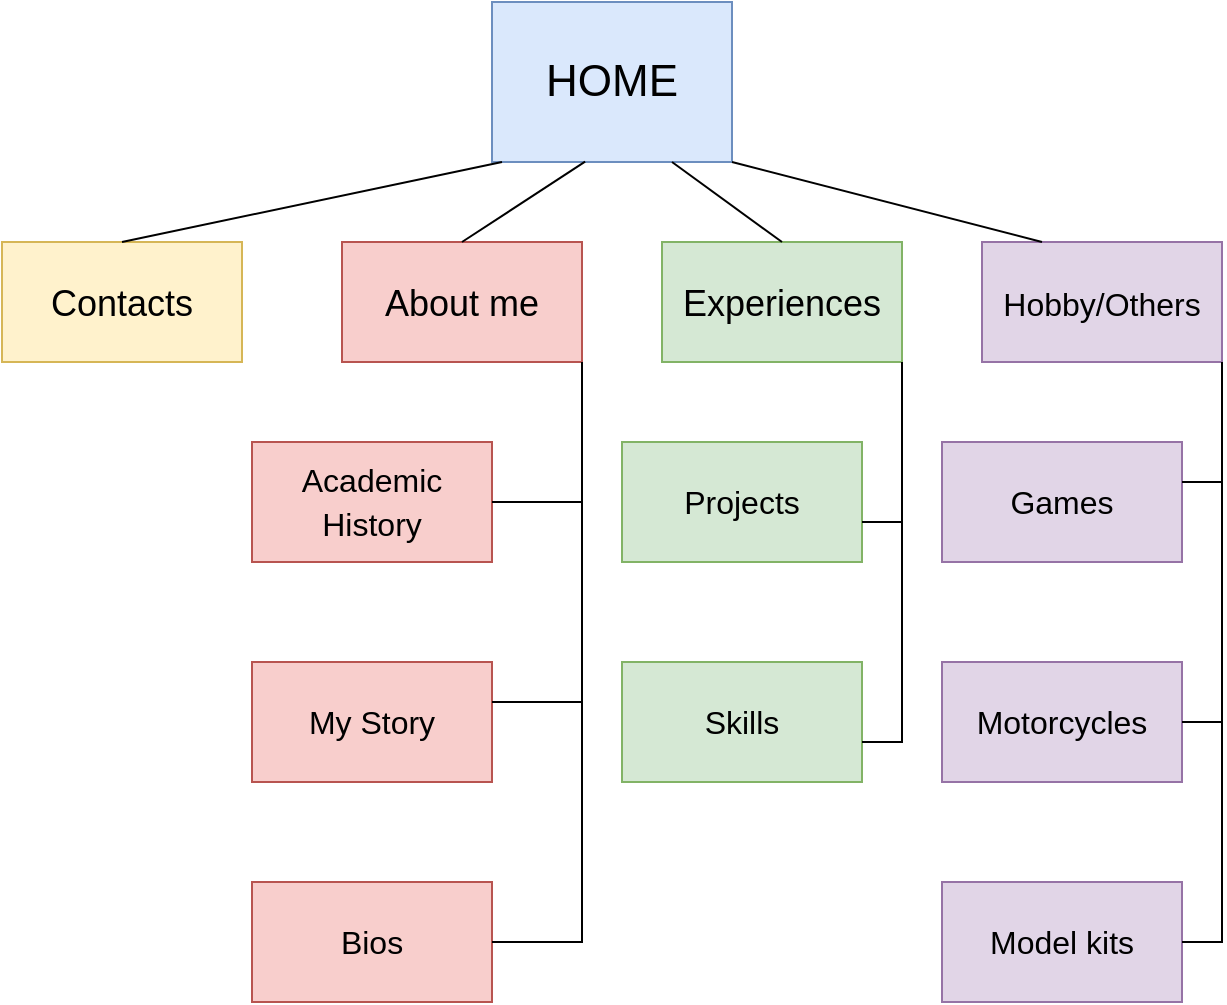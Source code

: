<mxfile version="20.8.13" type="github">
  <diagram name="Page-1" id="8gKobJmWuqOXtgwt1NIE">
    <mxGraphModel dx="875" dy="451" grid="1" gridSize="10" guides="1" tooltips="1" connect="1" arrows="1" fold="1" page="1" pageScale="1" pageWidth="850" pageHeight="1100" math="0" shadow="0">
      <root>
        <mxCell id="0" />
        <mxCell id="1" parent="0" />
        <mxCell id="wgcAn_9qfWGAaCR4Yql9-1" value="&lt;font style=&quot;font-size: 22px;&quot;&gt;HOME&lt;/font&gt;" style="rounded=0;whiteSpace=wrap;html=1;fillColor=#dae8fc;strokeColor=#6c8ebf;" parent="1" vertex="1">
          <mxGeometry x="365" y="30" width="120" height="80" as="geometry" />
        </mxCell>
        <mxCell id="wgcAn_9qfWGAaCR4Yql9-2" value="&lt;font style=&quot;font-size: 18px;&quot;&gt;Contacts&lt;/font&gt;" style="rounded=0;whiteSpace=wrap;html=1;fontSize=22;fillColor=#fff2cc;strokeColor=#d6b656;" parent="1" vertex="1">
          <mxGeometry x="120" y="150" width="120" height="60" as="geometry" />
        </mxCell>
        <mxCell id="wgcAn_9qfWGAaCR4Yql9-3" value="&lt;font style=&quot;font-size: 18px;&quot;&gt;About me&lt;/font&gt;" style="rounded=0;whiteSpace=wrap;html=1;fontSize=22;fillColor=#f8cecc;strokeColor=#b85450;" parent="1" vertex="1">
          <mxGeometry x="290" y="150" width="120" height="60" as="geometry" />
        </mxCell>
        <mxCell id="wgcAn_9qfWGAaCR4Yql9-4" value="&lt;span style=&quot;font-size: 18px;&quot;&gt;Experiences&lt;/span&gt;" style="rounded=0;whiteSpace=wrap;html=1;fontSize=22;fillColor=#d5e8d4;strokeColor=#82b366;" parent="1" vertex="1">
          <mxGeometry x="450" y="150" width="120" height="60" as="geometry" />
        </mxCell>
        <mxCell id="wgcAn_9qfWGAaCR4Yql9-5" value="&lt;font style=&quot;font-size: 16px;&quot;&gt;Hobby/Others&lt;/font&gt;" style="rounded=0;whiteSpace=wrap;html=1;fontSize=22;fillColor=#e1d5e7;strokeColor=#9673a6;" parent="1" vertex="1">
          <mxGeometry x="610" y="150" width="120" height="60" as="geometry" />
        </mxCell>
        <mxCell id="wgcAn_9qfWGAaCR4Yql9-9" value="" style="endArrow=none;html=1;rounded=0;fontSize=18;exitX=0.5;exitY=0;exitDx=0;exitDy=0;" parent="1" source="wgcAn_9qfWGAaCR4Yql9-2" edge="1">
          <mxGeometry width="50" height="50" relative="1" as="geometry">
            <mxPoint x="400" y="140" as="sourcePoint" />
            <mxPoint x="370" y="110" as="targetPoint" />
          </mxGeometry>
        </mxCell>
        <mxCell id="wgcAn_9qfWGAaCR4Yql9-10" value="" style="endArrow=none;html=1;rounded=0;fontSize=18;exitX=0.5;exitY=0;exitDx=0;exitDy=0;entryX=0.388;entryY=0.998;entryDx=0;entryDy=0;entryPerimeter=0;" parent="1" source="wgcAn_9qfWGAaCR4Yql9-3" target="wgcAn_9qfWGAaCR4Yql9-1" edge="1">
          <mxGeometry width="50" height="50" relative="1" as="geometry">
            <mxPoint x="400" y="140" as="sourcePoint" />
            <mxPoint x="450" y="90" as="targetPoint" />
            <Array as="points" />
          </mxGeometry>
        </mxCell>
        <mxCell id="wgcAn_9qfWGAaCR4Yql9-11" value="" style="endArrow=none;html=1;rounded=0;fontSize=18;entryX=0.75;entryY=1;entryDx=0;entryDy=0;exitX=0.5;exitY=0;exitDx=0;exitDy=0;" parent="1" source="wgcAn_9qfWGAaCR4Yql9-4" target="wgcAn_9qfWGAaCR4Yql9-1" edge="1">
          <mxGeometry width="50" height="50" relative="1" as="geometry">
            <mxPoint x="410" y="180" as="sourcePoint" />
            <mxPoint x="460" y="130" as="targetPoint" />
          </mxGeometry>
        </mxCell>
        <mxCell id="wgcAn_9qfWGAaCR4Yql9-12" value="" style="endArrow=none;html=1;rounded=0;fontSize=18;entryX=1;entryY=1;entryDx=0;entryDy=0;exitX=0.25;exitY=0;exitDx=0;exitDy=0;" parent="1" source="wgcAn_9qfWGAaCR4Yql9-5" target="wgcAn_9qfWGAaCR4Yql9-1" edge="1">
          <mxGeometry width="50" height="50" relative="1" as="geometry">
            <mxPoint x="410" y="180" as="sourcePoint" />
            <mxPoint x="460" y="130" as="targetPoint" />
          </mxGeometry>
        </mxCell>
        <mxCell id="wgcAn_9qfWGAaCR4Yql9-13" value="&lt;font style=&quot;font-size: 16px;&quot;&gt;Academic History&lt;/font&gt;" style="rounded=0;whiteSpace=wrap;html=1;fontSize=18;fillColor=#f8cecc;strokeColor=#b85450;" parent="1" vertex="1">
          <mxGeometry x="245" y="250" width="120" height="60" as="geometry" />
        </mxCell>
        <mxCell id="wgcAn_9qfWGAaCR4Yql9-14" value="&lt;font style=&quot;font-size: 16px;&quot;&gt;Projects&lt;/font&gt;" style="rounded=0;whiteSpace=wrap;html=1;fontSize=18;fillColor=#d5e8d4;strokeColor=#82b366;" parent="1" vertex="1">
          <mxGeometry x="430" y="250" width="120" height="60" as="geometry" />
        </mxCell>
        <mxCell id="wgcAn_9qfWGAaCR4Yql9-15" value="&lt;font style=&quot;font-size: 16px;&quot;&gt;My Story&lt;/font&gt;" style="rounded=0;whiteSpace=wrap;html=1;fontSize=18;fillColor=#f8cecc;strokeColor=#b85450;" parent="1" vertex="1">
          <mxGeometry x="245" y="360" width="120" height="60" as="geometry" />
        </mxCell>
        <mxCell id="wgcAn_9qfWGAaCR4Yql9-16" value="&lt;font style=&quot;font-size: 16px;&quot;&gt;Games&lt;/font&gt;" style="rounded=0;whiteSpace=wrap;html=1;fontSize=18;fillColor=#e1d5e7;strokeColor=#9673a6;" parent="1" vertex="1">
          <mxGeometry x="590" y="250" width="120" height="60" as="geometry" />
        </mxCell>
        <mxCell id="wgcAn_9qfWGAaCR4Yql9-17" value="" style="endArrow=none;html=1;rounded=0;fontSize=18;entryX=1;entryY=1;entryDx=0;entryDy=0;exitX=1;exitY=0.5;exitDx=0;exitDy=0;" parent="1" source="wgcAn_9qfWGAaCR4Yql9-13" target="wgcAn_9qfWGAaCR4Yql9-3" edge="1">
          <mxGeometry width="50" height="50" relative="1" as="geometry">
            <mxPoint x="410" y="220" as="sourcePoint" />
            <mxPoint x="460" y="170" as="targetPoint" />
            <Array as="points">
              <mxPoint x="410" y="280" />
            </Array>
          </mxGeometry>
        </mxCell>
        <mxCell id="wgcAn_9qfWGAaCR4Yql9-18" value="" style="endArrow=none;html=1;rounded=0;fontSize=16;entryX=1;entryY=1;entryDx=0;entryDy=0;" parent="1" target="wgcAn_9qfWGAaCR4Yql9-4" edge="1">
          <mxGeometry width="50" height="50" relative="1" as="geometry">
            <mxPoint x="550" y="290" as="sourcePoint" />
            <mxPoint x="460" y="270" as="targetPoint" />
            <Array as="points">
              <mxPoint x="570" y="290" />
            </Array>
          </mxGeometry>
        </mxCell>
        <mxCell id="wgcAn_9qfWGAaCR4Yql9-19" value="" style="endArrow=none;html=1;rounded=0;fontSize=16;exitX=1;exitY=0.333;exitDx=0;exitDy=0;exitPerimeter=0;" parent="1" source="wgcAn_9qfWGAaCR4Yql9-15" edge="1">
          <mxGeometry width="50" height="50" relative="1" as="geometry">
            <mxPoint x="340" y="380" as="sourcePoint" />
            <mxPoint x="410" y="280" as="targetPoint" />
            <Array as="points">
              <mxPoint x="410" y="380" />
            </Array>
          </mxGeometry>
        </mxCell>
        <mxCell id="6fJLaxlpZ9XiRrWPbahC-1" value="&lt;font style=&quot;font-size: 16px;&quot;&gt;Motorcycles&lt;/font&gt;" style="rounded=0;whiteSpace=wrap;html=1;fontSize=18;fillColor=#e1d5e7;strokeColor=#9673a6;" vertex="1" parent="1">
          <mxGeometry x="590" y="360" width="120" height="60" as="geometry" />
        </mxCell>
        <mxCell id="6fJLaxlpZ9XiRrWPbahC-2" value="&lt;font style=&quot;font-size: 16px;&quot;&gt;Model kits&lt;/font&gt;" style="rounded=0;whiteSpace=wrap;html=1;fontSize=18;fillColor=#e1d5e7;strokeColor=#9673a6;" vertex="1" parent="1">
          <mxGeometry x="590" y="470" width="120" height="60" as="geometry" />
        </mxCell>
        <mxCell id="6fJLaxlpZ9XiRrWPbahC-3" value="" style="endArrow=none;html=1;rounded=0;fontSize=16;entryX=1;entryY=1;entryDx=0;entryDy=0;" edge="1" parent="1" target="wgcAn_9qfWGAaCR4Yql9-5">
          <mxGeometry width="50" height="50" relative="1" as="geometry">
            <mxPoint x="710" y="270" as="sourcePoint" />
            <mxPoint x="500" y="260" as="targetPoint" />
            <Array as="points">
              <mxPoint x="730" y="270" />
            </Array>
          </mxGeometry>
        </mxCell>
        <mxCell id="6fJLaxlpZ9XiRrWPbahC-4" value="" style="endArrow=none;html=1;rounded=0;fontSize=16;exitX=1;exitY=0.5;exitDx=0;exitDy=0;" edge="1" parent="1" source="6fJLaxlpZ9XiRrWPbahC-1">
          <mxGeometry width="50" height="50" relative="1" as="geometry">
            <mxPoint x="660" y="360" as="sourcePoint" />
            <mxPoint x="730" y="270" as="targetPoint" />
            <Array as="points">
              <mxPoint x="730" y="390" />
            </Array>
          </mxGeometry>
        </mxCell>
        <mxCell id="6fJLaxlpZ9XiRrWPbahC-5" value="" style="endArrow=none;html=1;rounded=0;fontSize=16;exitX=1;exitY=0.5;exitDx=0;exitDy=0;" edge="1" parent="1" source="6fJLaxlpZ9XiRrWPbahC-2">
          <mxGeometry width="50" height="50" relative="1" as="geometry">
            <mxPoint x="480" y="420" as="sourcePoint" />
            <mxPoint x="730" y="390" as="targetPoint" />
            <Array as="points">
              <mxPoint x="730" y="500" />
            </Array>
          </mxGeometry>
        </mxCell>
        <mxCell id="6fJLaxlpZ9XiRrWPbahC-6" value="&lt;font style=&quot;font-size: 16px;&quot;&gt;Skills&lt;/font&gt;" style="rounded=0;whiteSpace=wrap;html=1;fontSize=16;fillColor=#d5e8d4;strokeColor=#82b366;" vertex="1" parent="1">
          <mxGeometry x="430" y="360" width="120" height="60" as="geometry" />
        </mxCell>
        <mxCell id="6fJLaxlpZ9XiRrWPbahC-8" value="" style="endArrow=none;html=1;rounded=0;fontSize=16;" edge="1" parent="1">
          <mxGeometry width="50" height="50" relative="1" as="geometry">
            <mxPoint x="550" y="400" as="sourcePoint" />
            <mxPoint x="570" y="290" as="targetPoint" />
            <Array as="points">
              <mxPoint x="570" y="400" />
            </Array>
          </mxGeometry>
        </mxCell>
        <mxCell id="6fJLaxlpZ9XiRrWPbahC-9" value="Bios" style="rounded=0;whiteSpace=wrap;html=1;fontSize=16;fillColor=#f8cecc;strokeColor=#b85450;" vertex="1" parent="1">
          <mxGeometry x="245" y="470" width="120" height="60" as="geometry" />
        </mxCell>
        <mxCell id="6fJLaxlpZ9XiRrWPbahC-10" value="" style="endArrow=none;html=1;rounded=0;fontSize=16;exitX=1;exitY=0.5;exitDx=0;exitDy=0;" edge="1" parent="1" source="6fJLaxlpZ9XiRrWPbahC-9">
          <mxGeometry width="50" height="50" relative="1" as="geometry">
            <mxPoint x="420" y="440" as="sourcePoint" />
            <mxPoint x="410" y="380" as="targetPoint" />
            <Array as="points">
              <mxPoint x="410" y="500" />
            </Array>
          </mxGeometry>
        </mxCell>
      </root>
    </mxGraphModel>
  </diagram>
</mxfile>
